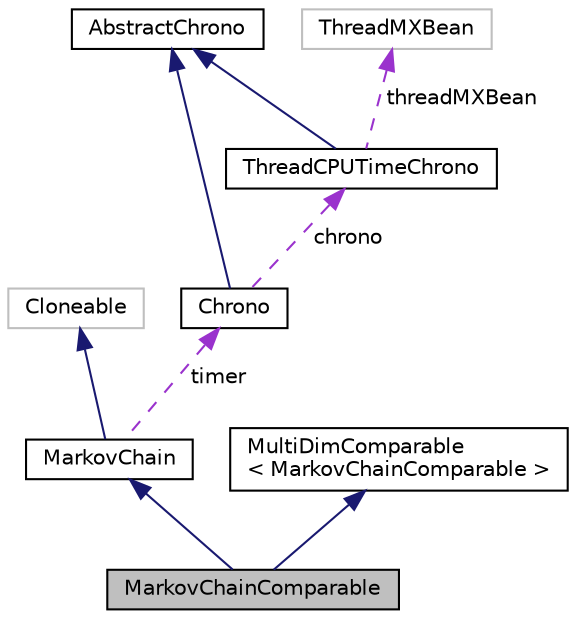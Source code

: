 digraph "MarkovChainComparable"
{
 // INTERACTIVE_SVG=YES
  bgcolor="transparent";
  edge [fontname="Helvetica",fontsize="10",labelfontname="Helvetica",labelfontsize="10"];
  node [fontname="Helvetica",fontsize="10",shape=record];
  Node6 [label="MarkovChainComparable",height=0.2,width=0.4,color="black", fillcolor="grey75", style="filled", fontcolor="black"];
  Node7 -> Node6 [dir="back",color="midnightblue",fontsize="10",style="solid",fontname="Helvetica"];
  Node7 [label="MarkovChain",height=0.2,width=0.4,color="black",URL="$d1/df2/classumontreal_1_1ssj_1_1markovchainrqmc_1_1MarkovChain.html",tooltip="This class defines a generic Markov chain and provides basic tools to simulate it for a given number ..."];
  Node8 -> Node7 [dir="back",color="midnightblue",fontsize="10",style="solid",fontname="Helvetica"];
  Node8 [label="Cloneable",height=0.2,width=0.4,color="grey75"];
  Node9 -> Node7 [dir="back",color="darkorchid3",fontsize="10",style="dashed",label=" timer" ,fontname="Helvetica"];
  Node9 [label="Chrono",height=0.2,width=0.4,color="black",URL="$d7/d9f/classumontreal_1_1ssj_1_1util_1_1Chrono.html",tooltip="The Chrono class extends the umontreal.ssj.util.AbstractChrono class and computes the CPU time for th..."];
  Node10 -> Node9 [dir="back",color="midnightblue",fontsize="10",style="solid",fontname="Helvetica"];
  Node10 [label="AbstractChrono",height=0.2,width=0.4,color="black",URL="$da/d4c/classumontreal_1_1ssj_1_1util_1_1AbstractChrono.html",tooltip="AbstractChrono is a class that acts as an interface to the system clock and calculates the CPU or sys..."];
  Node11 -> Node9 [dir="back",color="darkorchid3",fontsize="10",style="dashed",label=" chrono" ,fontname="Helvetica"];
  Node11 [label="ThreadCPUTimeChrono",height=0.2,width=0.4,color="black",URL="$d1/d71/classumontreal_1_1ssj_1_1util_1_1ThreadCPUTimeChrono.html",tooltip="Extends the AbstractChrono class to compute the CPU time for a single thread. "];
  Node10 -> Node11 [dir="back",color="midnightblue",fontsize="10",style="solid",fontname="Helvetica"];
  Node12 -> Node11 [dir="back",color="darkorchid3",fontsize="10",style="dashed",label=" threadMXBean" ,fontname="Helvetica"];
  Node12 [label="ThreadMXBean",height=0.2,width=0.4,color="grey75"];
  Node13 -> Node6 [dir="back",color="midnightblue",fontsize="10",style="solid",fontname="Helvetica"];
  Node13 [label="MultiDimComparable\l\< MarkovChainComparable \>",height=0.2,width=0.4,color="black",URL="$d6/de9/interfaceumontreal_1_1ssj_1_1util_1_1sort_1_1MultiDimComparable.html",tooltip="This interface is an extension (or variant) of the Comparable interface in Java. "];
}
